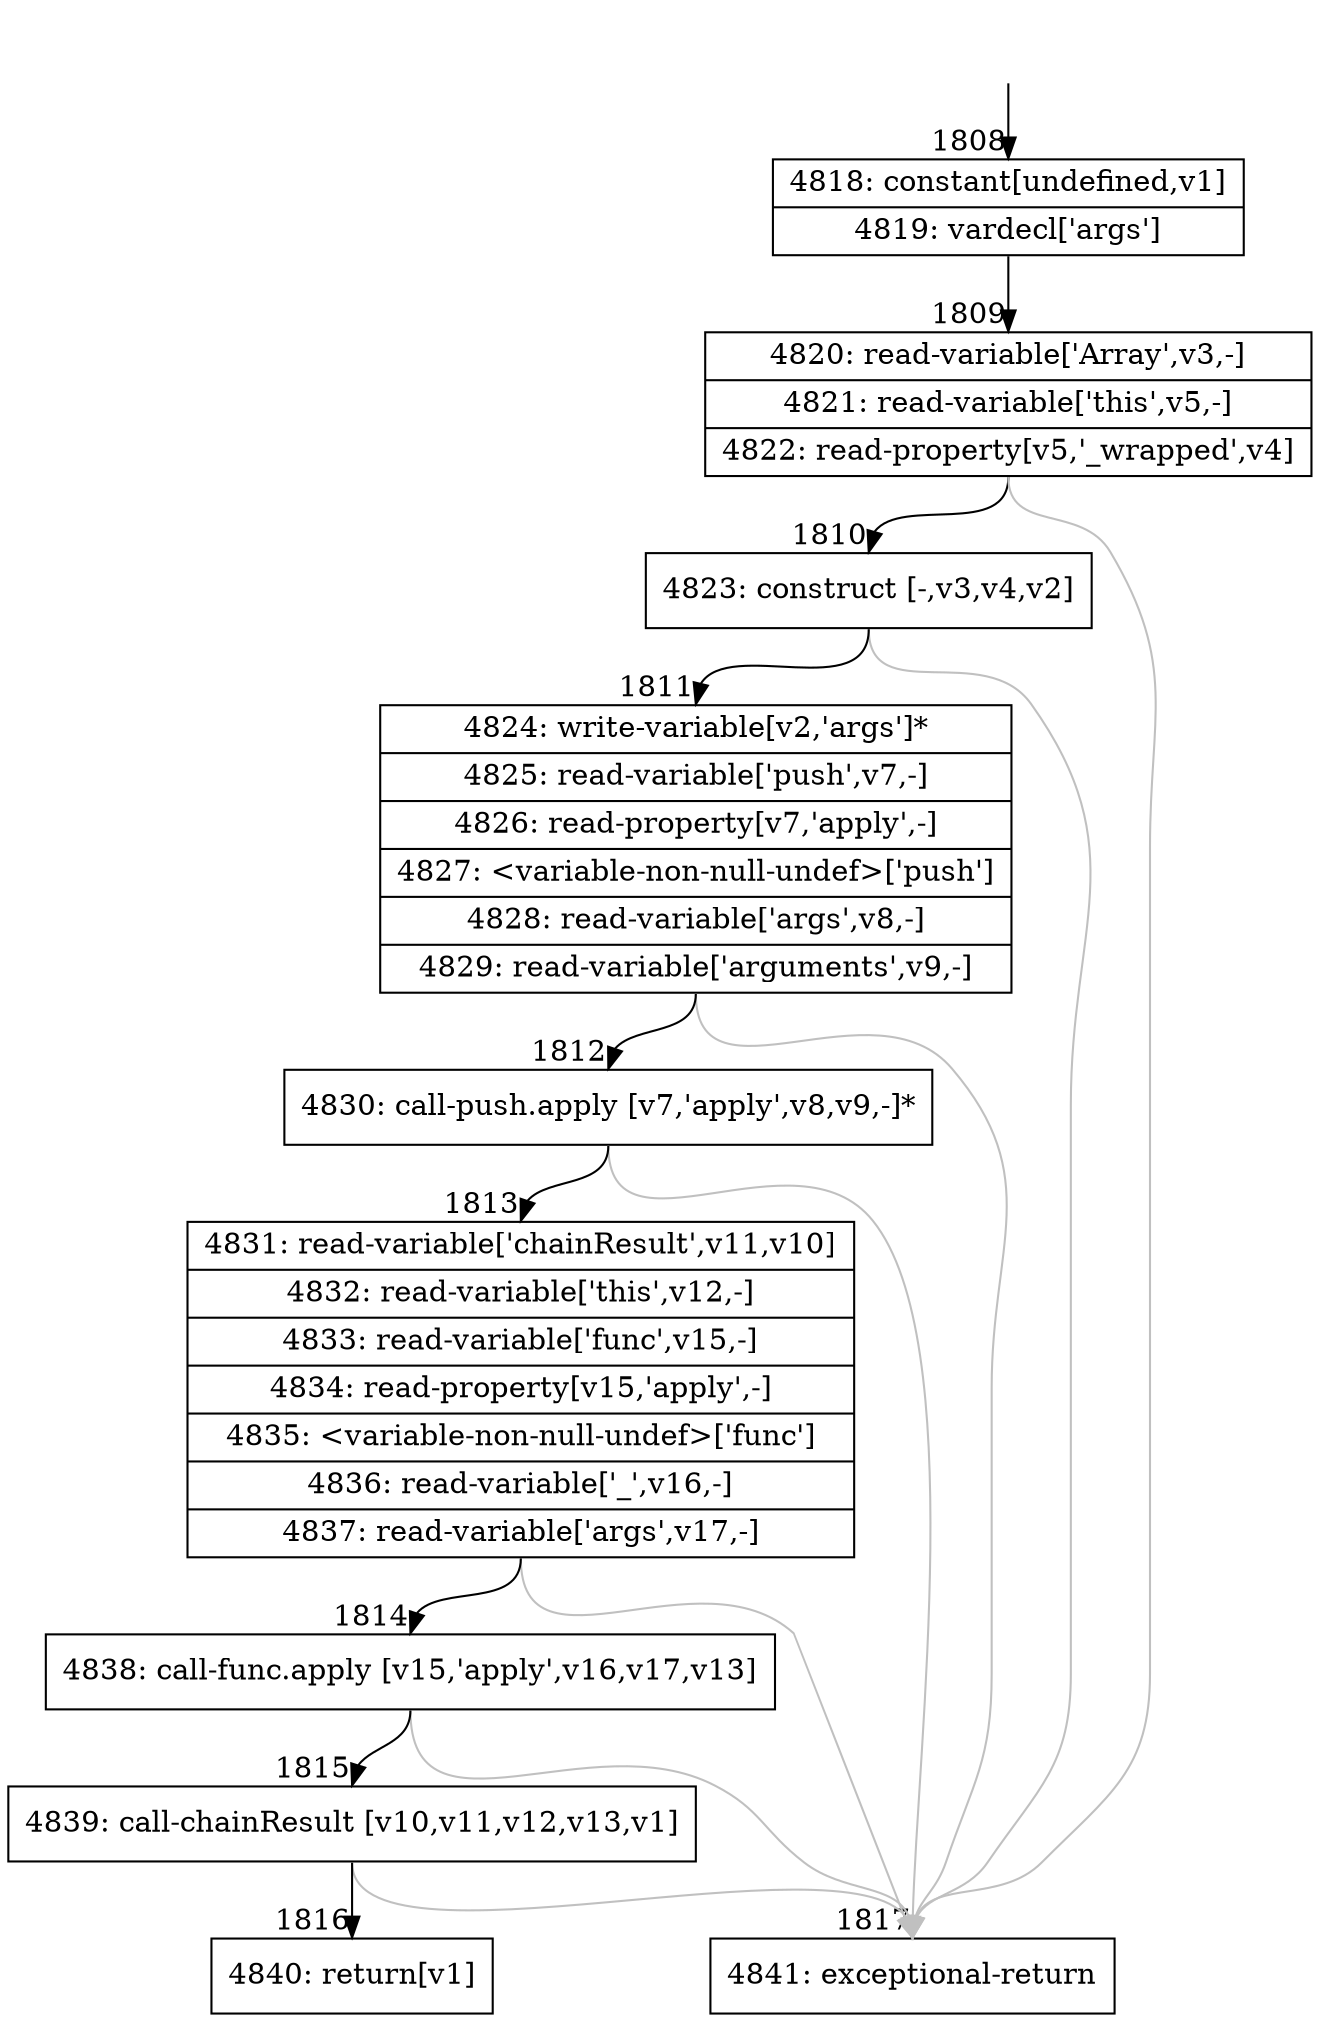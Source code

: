 digraph {
rankdir="TD"
BB_entry160[shape=none,label=""];
BB_entry160 -> BB1808 [tailport=s, headport=n, headlabel="    1808"]
BB1808 [shape=record label="{4818: constant[undefined,v1]|4819: vardecl['args']}" ] 
BB1808 -> BB1809 [tailport=s, headport=n, headlabel="      1809"]
BB1809 [shape=record label="{4820: read-variable['Array',v3,-]|4821: read-variable['this',v5,-]|4822: read-property[v5,'_wrapped',v4]}" ] 
BB1809 -> BB1810 [tailport=s, headport=n, headlabel="      1810"]
BB1809 -> BB1817 [tailport=s, headport=n, color=gray, headlabel="      1817"]
BB1810 [shape=record label="{4823: construct [-,v3,v4,v2]}" ] 
BB1810 -> BB1811 [tailport=s, headport=n, headlabel="      1811"]
BB1810 -> BB1817 [tailport=s, headport=n, color=gray]
BB1811 [shape=record label="{4824: write-variable[v2,'args']*|4825: read-variable['push',v7,-]|4826: read-property[v7,'apply',-]|4827: \<variable-non-null-undef\>['push']|4828: read-variable['args',v8,-]|4829: read-variable['arguments',v9,-]}" ] 
BB1811 -> BB1812 [tailport=s, headport=n, headlabel="      1812"]
BB1811 -> BB1817 [tailport=s, headport=n, color=gray]
BB1812 [shape=record label="{4830: call-push.apply [v7,'apply',v8,v9,-]*}" ] 
BB1812 -> BB1813 [tailport=s, headport=n, headlabel="      1813"]
BB1812 -> BB1817 [tailport=s, headport=n, color=gray]
BB1813 [shape=record label="{4831: read-variable['chainResult',v11,v10]|4832: read-variable['this',v12,-]|4833: read-variable['func',v15,-]|4834: read-property[v15,'apply',-]|4835: \<variable-non-null-undef\>['func']|4836: read-variable['_',v16,-]|4837: read-variable['args',v17,-]}" ] 
BB1813 -> BB1814 [tailport=s, headport=n, headlabel="      1814"]
BB1813 -> BB1817 [tailport=s, headport=n, color=gray]
BB1814 [shape=record label="{4838: call-func.apply [v15,'apply',v16,v17,v13]}" ] 
BB1814 -> BB1815 [tailport=s, headport=n, headlabel="      1815"]
BB1814 -> BB1817 [tailport=s, headport=n, color=gray]
BB1815 [shape=record label="{4839: call-chainResult [v10,v11,v12,v13,v1]}" ] 
BB1815 -> BB1816 [tailport=s, headport=n, headlabel="      1816"]
BB1815 -> BB1817 [tailport=s, headport=n, color=gray]
BB1816 [shape=record label="{4840: return[v1]}" ] 
BB1817 [shape=record label="{4841: exceptional-return}" ] 
//#$~ 1538
}
